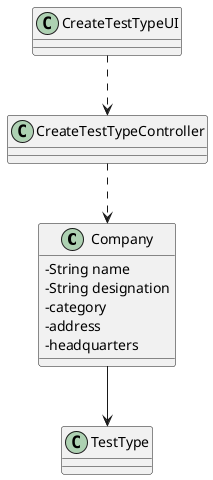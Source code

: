 @startuml
skinparam classAttributeIconSize 0

class Company{
-String name
-String designation
-category
-address
-headquarters
}

class CreateTestTypeUI{
}

class CreateTestTypeController{
}

class TestType{
}

CreateTestTypeUI ..> CreateTestTypeController
CreateTestTypeController ..> Company
Company --> TestType


@enduml